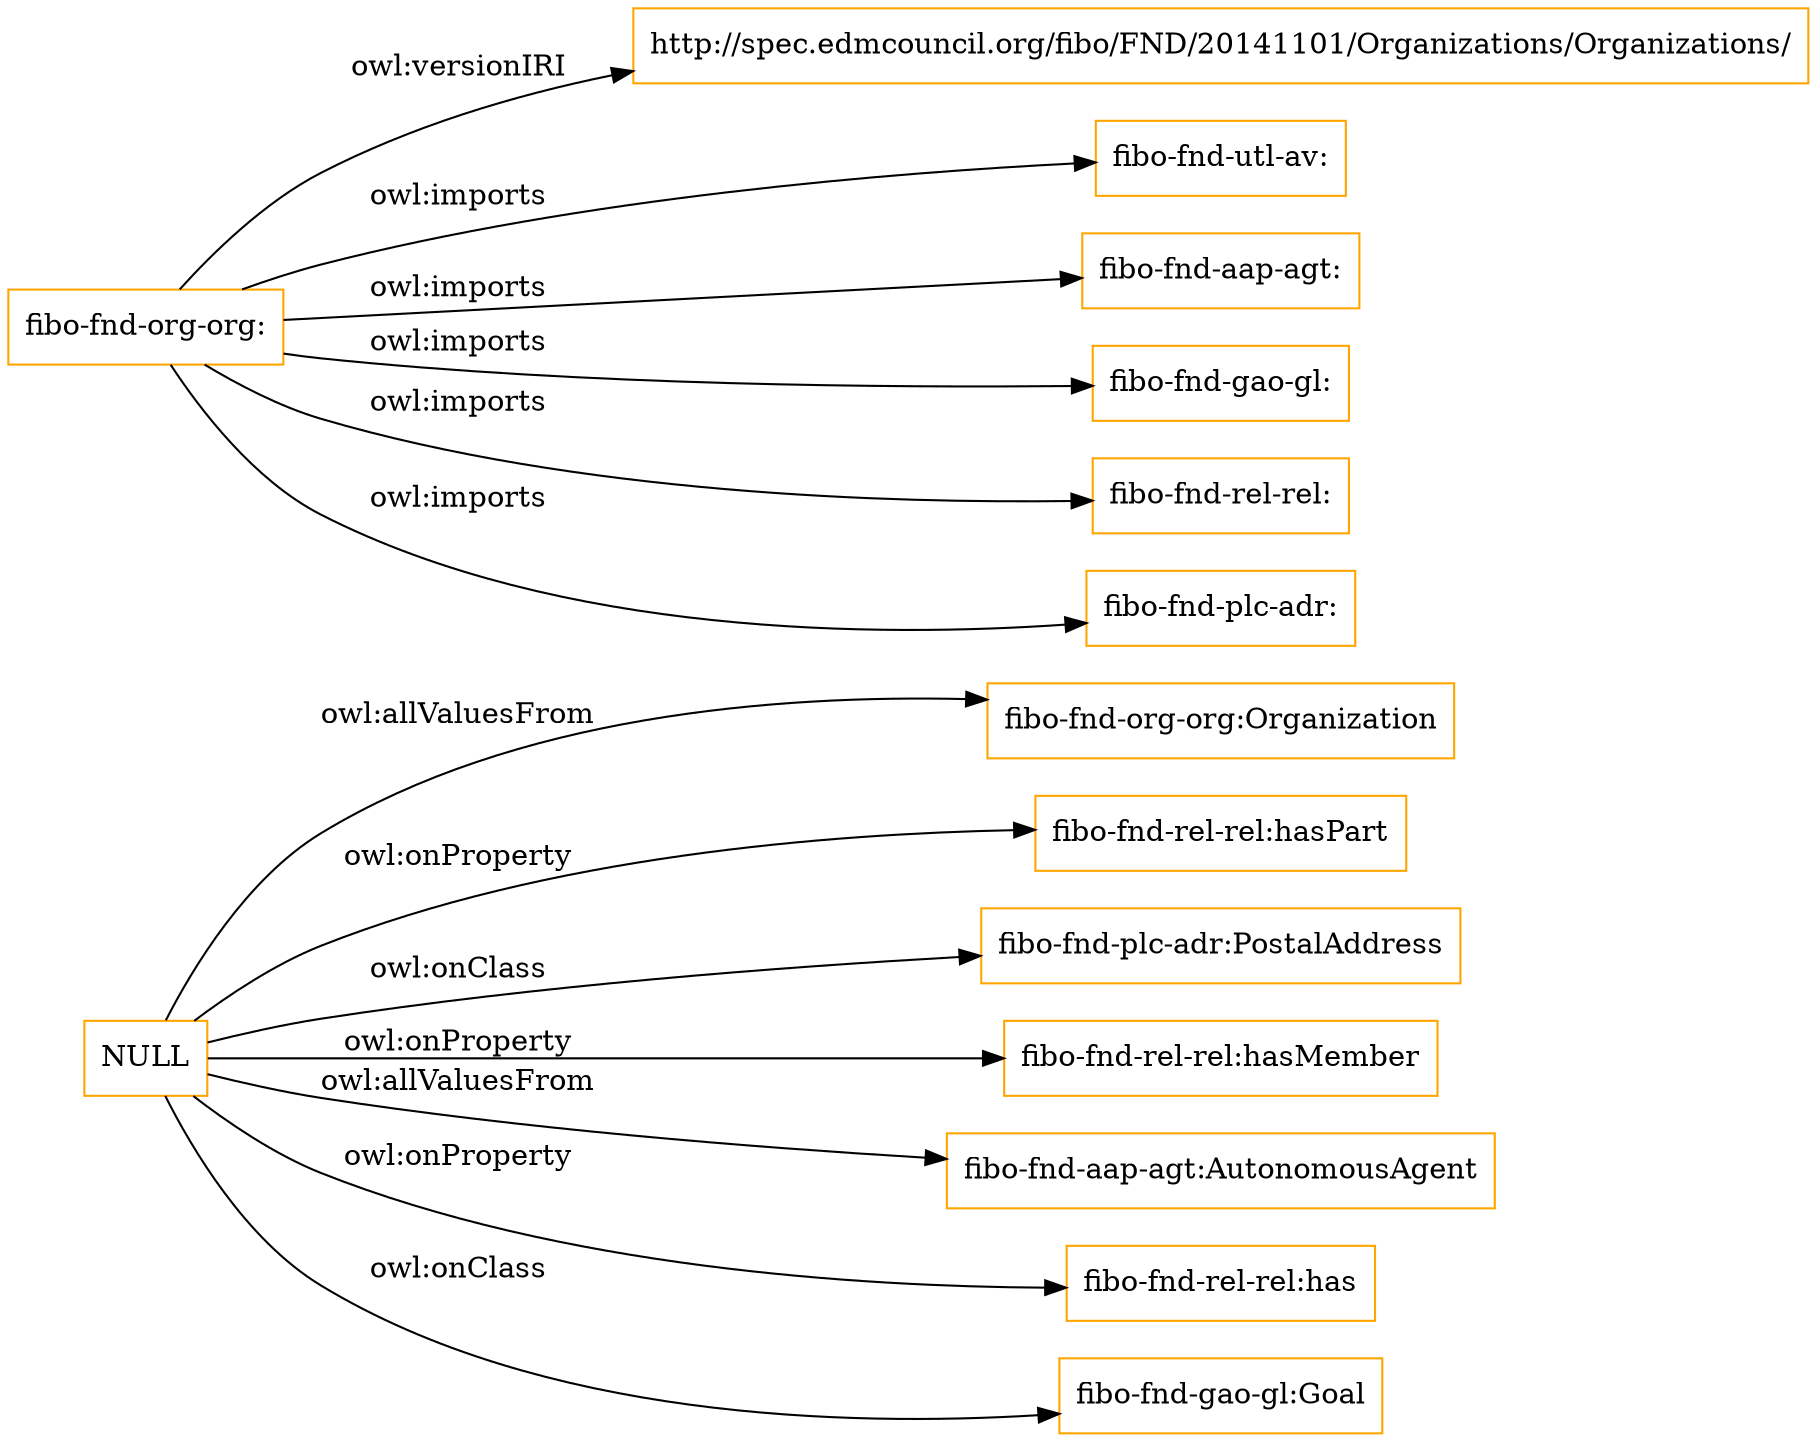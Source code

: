 digraph ar2dtool_diagram { 
rankdir=LR;
size="1501"
node [shape = rectangle, color="orange"]; "fibo-fnd-org-org:Organization" ; /*classes style*/
	"fibo-fnd-org-org:" -> "http://spec.edmcouncil.org/fibo/FND/20141101/Organizations/Organizations/" [ label = "owl:versionIRI" ];
	"fibo-fnd-org-org:" -> "fibo-fnd-utl-av:" [ label = "owl:imports" ];
	"fibo-fnd-org-org:" -> "fibo-fnd-aap-agt:" [ label = "owl:imports" ];
	"fibo-fnd-org-org:" -> "fibo-fnd-gao-gl:" [ label = "owl:imports" ];
	"fibo-fnd-org-org:" -> "fibo-fnd-rel-rel:" [ label = "owl:imports" ];
	"fibo-fnd-org-org:" -> "fibo-fnd-plc-adr:" [ label = "owl:imports" ];
	"NULL" -> "fibo-fnd-rel-rel:hasPart" [ label = "owl:onProperty" ];
	"NULL" -> "fibo-fnd-org-org:Organization" [ label = "owl:allValuesFrom" ];
	"NULL" -> "fibo-fnd-plc-adr:PostalAddress" [ label = "owl:onClass" ];
	"NULL" -> "fibo-fnd-rel-rel:hasMember" [ label = "owl:onProperty" ];
	"NULL" -> "fibo-fnd-aap-agt:AutonomousAgent" [ label = "owl:allValuesFrom" ];
	"NULL" -> "fibo-fnd-rel-rel:has" [ label = "owl:onProperty" ];
	"NULL" -> "fibo-fnd-gao-gl:Goal" [ label = "owl:onClass" ];

}
